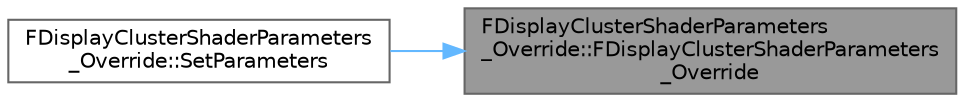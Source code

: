 digraph "FDisplayClusterShaderParameters_Override::FDisplayClusterShaderParameters_Override"
{
 // INTERACTIVE_SVG=YES
 // LATEX_PDF_SIZE
  bgcolor="transparent";
  edge [fontname=Helvetica,fontsize=10,labelfontname=Helvetica,labelfontsize=10];
  node [fontname=Helvetica,fontsize=10,shape=box,height=0.2,width=0.4];
  rankdir="RL";
  Node1 [id="Node000001",label="FDisplayClusterShaderParameters\l_Override::FDisplayClusterShaderParameters\l_Override",height=0.2,width=0.4,color="gray40", fillcolor="grey60", style="filled", fontcolor="black",tooltip=" "];
  Node1 -> Node2 [id="edge1_Node000001_Node000002",dir="back",color="steelblue1",style="solid",tooltip=" "];
  Node2 [id="Node000002",label="FDisplayClusterShaderParameters\l_Override::SetParameters",height=0.2,width=0.4,color="grey40", fillcolor="white", style="filled",URL="$d4/d00/classFDisplayClusterShaderParameters__Override.html#a863a738e19a3a18a7b974314ee2ae0ae",tooltip=" "];
}
